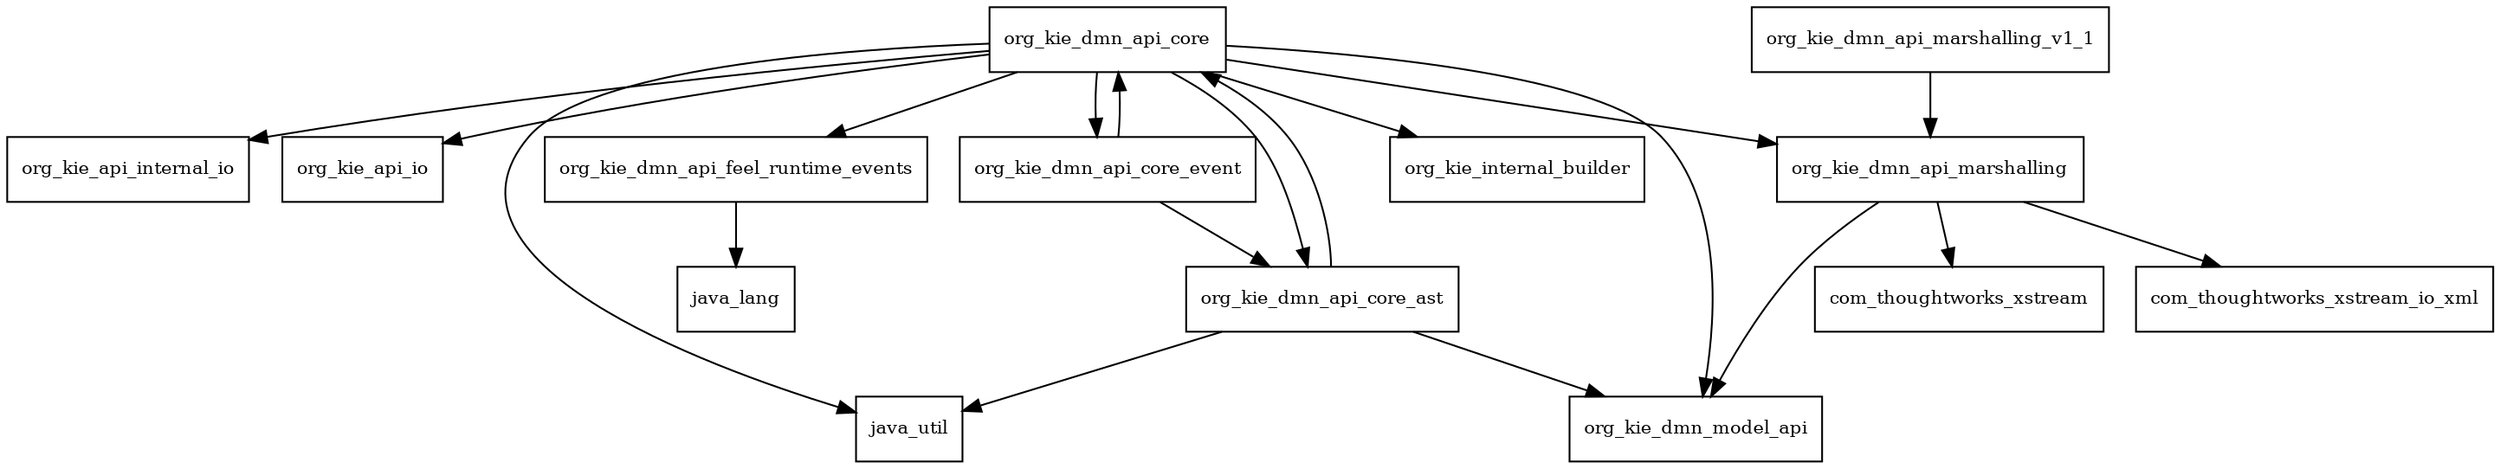 digraph kie_dmn_api_7_16_0_Final_package_dependencies {
  node [shape = box, fontsize=10.0];
  org_kie_dmn_api_core -> java_util;
  org_kie_dmn_api_core -> org_kie_api_internal_io;
  org_kie_dmn_api_core -> org_kie_api_io;
  org_kie_dmn_api_core -> org_kie_dmn_api_core_ast;
  org_kie_dmn_api_core -> org_kie_dmn_api_core_event;
  org_kie_dmn_api_core -> org_kie_dmn_api_feel_runtime_events;
  org_kie_dmn_api_core -> org_kie_dmn_api_marshalling;
  org_kie_dmn_api_core -> org_kie_dmn_model_api;
  org_kie_dmn_api_core -> org_kie_internal_builder;
  org_kie_dmn_api_core_ast -> java_util;
  org_kie_dmn_api_core_ast -> org_kie_dmn_api_core;
  org_kie_dmn_api_core_ast -> org_kie_dmn_model_api;
  org_kie_dmn_api_core_event -> org_kie_dmn_api_core;
  org_kie_dmn_api_core_event -> org_kie_dmn_api_core_ast;
  org_kie_dmn_api_feel_runtime_events -> java_lang;
  org_kie_dmn_api_marshalling -> com_thoughtworks_xstream;
  org_kie_dmn_api_marshalling -> com_thoughtworks_xstream_io_xml;
  org_kie_dmn_api_marshalling -> org_kie_dmn_model_api;
  org_kie_dmn_api_marshalling_v1_1 -> org_kie_dmn_api_marshalling;
}

